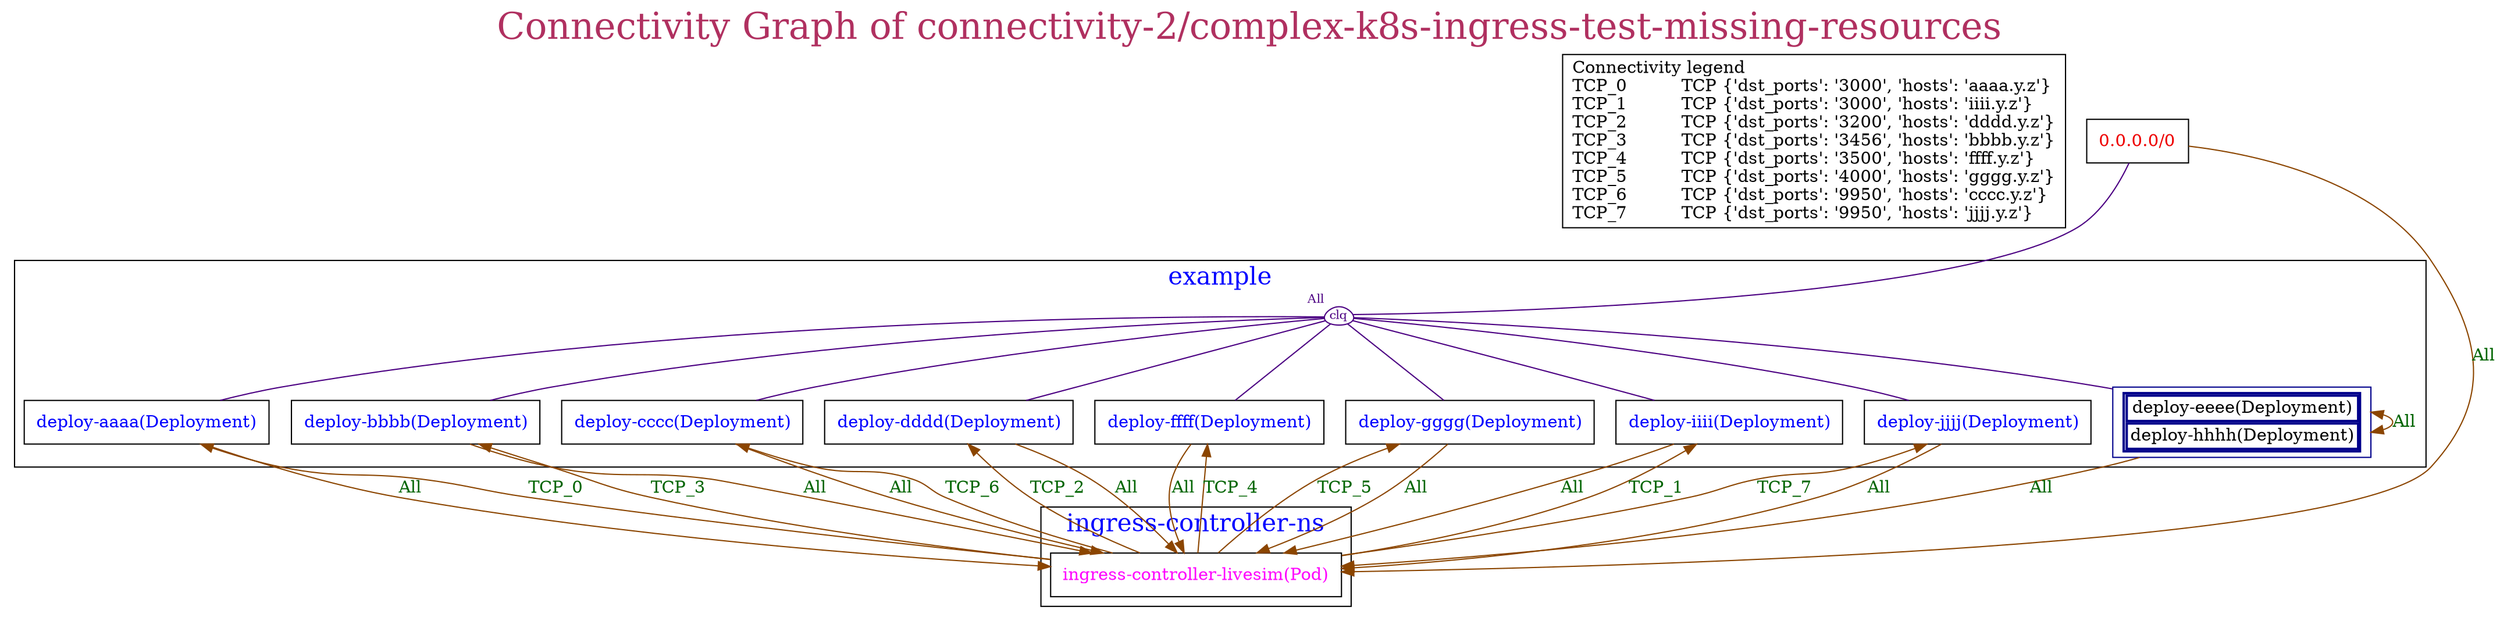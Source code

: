 // The Connectivity Graph of connectivity-2/complex-k8s-ingress-test-missing-resources
digraph {
	label="Connectivity Graph of connectivity-2/complex-k8s-ingress-test-missing-resources"	labelloc = "t"
	fontsize=30
	fontcolor=maroon
	dict_box [label="Connectivity legend\lTCP_0          TCP {'dst_ports': '3000', 'hosts': 'aaaa.y.z'}\lTCP_1          TCP {'dst_ports': '3000', 'hosts': 'iiii.y.z'}\lTCP_2          TCP {'dst_ports': '3200', 'hosts': 'dddd.y.z'}\lTCP_3          TCP {'dst_ports': '3456', 'hosts': 'bbbb.y.z'}\lTCP_4          TCP {'dst_ports': '3500', 'hosts': 'ffff.y.z'}\lTCP_5          TCP {'dst_ports': '4000', 'hosts': 'gggg.y.z'}\lTCP_6          TCP {'dst_ports': '9950', 'hosts': 'cccc.y.z'}\lTCP_7          TCP {'dst_ports': '9950', 'hosts': 'jjjj.y.z'}\l" shape=box]
	"0.0.0.0/0" [label=<<table border="0" cellspacing="0"><tr><td>0.0.0.0/0</td></tr></table>> shape=box fontcolor=red2]
subgraph cluster_example_namespace{
	label="example"
	fontsize=20
	fontcolor=blue
	"clique_0" [shape=egg fontcolor=indigo color=indigo width=0.2 height=0.2 label=clq fontsize=10 margin=0  xlabel="All"]
	"example/deploy-aaaa(Deployment)" [label=<<table border="0" cellspacing="0"><tr><td>deploy-aaaa(Deployment)</td></tr></table>> shape=box fontcolor=blue]
	"example/deploy-bbbb(Deployment)" [label=<<table border="0" cellspacing="0"><tr><td>deploy-bbbb(Deployment)</td></tr></table>> shape=box fontcolor=blue]
	"example/deploy-cccc(Deployment)" [label=<<table border="0" cellspacing="0"><tr><td>deploy-cccc(Deployment)</td></tr></table>> shape=box fontcolor=blue]
	"example/deploy-dddd(Deployment)" [label=<<table border="0" cellspacing="0"><tr><td>deploy-dddd(Deployment)</td></tr></table>> shape=box fontcolor=blue]
	"example/deploy-eeee(Deployment)" [label=<<table border="2" cellspacing="0"><tr><td>deploy-eeee(Deployment)</td></tr><tr><td>deploy-hhhh(Deployment)</td></tr></table>> shape=box color=blue4]
	"example/deploy-ffff(Deployment)" [label=<<table border="0" cellspacing="0"><tr><td>deploy-ffff(Deployment)</td></tr></table>> shape=box fontcolor=blue]
	"example/deploy-gggg(Deployment)" [label=<<table border="0" cellspacing="0"><tr><td>deploy-gggg(Deployment)</td></tr></table>> shape=box fontcolor=blue]
	"example/deploy-iiii(Deployment)" [label=<<table border="0" cellspacing="0"><tr><td>deploy-iiii(Deployment)</td></tr></table>> shape=box fontcolor=blue]
	"example/deploy-jjjj(Deployment)" [label=<<table border="0" cellspacing="0"><tr><td>deploy-jjjj(Deployment)</td></tr></table>> shape=box fontcolor=blue]
}
subgraph cluster_ingress_controller_ns_namespace{
	label="ingress-controller-ns"
	fontsize=20
	fontcolor=blue
	"ingress-controller-ns/ingress-controller-livesim(Pod)" [label=<<table border="0" cellspacing="0"><tr><td>ingress-controller-livesim(Pod)</td></tr></table>> shape=box fontcolor=magenta]
}
	"0.0.0.0/0" -> "clique_0"[ color=indigo fontcolor=darkgreen dir=both arrowhead=none arrowtail=none]
	"0.0.0.0/0" -> "ingress-controller-ns/ingress-controller-livesim(Pod)"[label="All" color=darkorange4 fontcolor=darkgreen dir=both arrowhead=normal arrowtail=none]
	"clique_0" -> "example/deploy-aaaa(Deployment)"[ color=indigo fontcolor=darkgreen dir=both arrowhead=none arrowtail=none]
	"clique_0" -> "example/deploy-bbbb(Deployment)"[ color=indigo fontcolor=darkgreen dir=both arrowhead=none arrowtail=none]
	"clique_0" -> "example/deploy-cccc(Deployment)"[ color=indigo fontcolor=darkgreen dir=both arrowhead=none arrowtail=none]
	"clique_0" -> "example/deploy-dddd(Deployment)"[ color=indigo fontcolor=darkgreen dir=both arrowhead=none arrowtail=none]
	"clique_0" -> "example/deploy-eeee(Deployment)"[ color=indigo fontcolor=darkgreen dir=both arrowhead=none arrowtail=none]
	"clique_0" -> "example/deploy-ffff(Deployment)"[ color=indigo fontcolor=darkgreen dir=both arrowhead=none arrowtail=none]
	"clique_0" -> "example/deploy-gggg(Deployment)"[ color=indigo fontcolor=darkgreen dir=both arrowhead=none arrowtail=none]
	"clique_0" -> "example/deploy-iiii(Deployment)"[ color=indigo fontcolor=darkgreen dir=both arrowhead=none arrowtail=none]
	"clique_0" -> "example/deploy-jjjj(Deployment)"[ color=indigo fontcolor=darkgreen dir=both arrowhead=none arrowtail=none]
	"example/deploy-aaaa(Deployment)" -> "ingress-controller-ns/ingress-controller-livesim(Pod)"[label="All" color=darkorange4 fontcolor=darkgreen dir=both arrowhead=normal arrowtail=none]
	"example/deploy-bbbb(Deployment)" -> "ingress-controller-ns/ingress-controller-livesim(Pod)"[label="All" color=darkorange4 fontcolor=darkgreen dir=both arrowhead=normal arrowtail=none]
	"example/deploy-cccc(Deployment)" -> "ingress-controller-ns/ingress-controller-livesim(Pod)"[label="All" color=darkorange4 fontcolor=darkgreen dir=both arrowhead=normal arrowtail=none]
	"example/deploy-dddd(Deployment)" -> "ingress-controller-ns/ingress-controller-livesim(Pod)"[label="All" color=darkorange4 fontcolor=darkgreen dir=both arrowhead=normal arrowtail=none]
	"example/deploy-eeee(Deployment)" -> "example/deploy-eeee(Deployment)"[label="All" color=darkorange4 fontcolor=darkgreen dir=both arrowhead=normal arrowtail=normal]
	"example/deploy-eeee(Deployment)" -> "ingress-controller-ns/ingress-controller-livesim(Pod)"[label="All" color=darkorange4 fontcolor=darkgreen dir=both arrowhead=normal arrowtail=none]
	"example/deploy-ffff(Deployment)" -> "ingress-controller-ns/ingress-controller-livesim(Pod)"[label="All" color=darkorange4 fontcolor=darkgreen dir=both arrowhead=normal arrowtail=none]
	"example/deploy-gggg(Deployment)" -> "ingress-controller-ns/ingress-controller-livesim(Pod)"[label="All" color=darkorange4 fontcolor=darkgreen dir=both arrowhead=normal arrowtail=none]
	"example/deploy-iiii(Deployment)" -> "ingress-controller-ns/ingress-controller-livesim(Pod)"[label="All" color=darkorange4 fontcolor=darkgreen dir=both arrowhead=normal arrowtail=none]
	"example/deploy-jjjj(Deployment)" -> "ingress-controller-ns/ingress-controller-livesim(Pod)"[label="All" color=darkorange4 fontcolor=darkgreen dir=both arrowhead=normal arrowtail=none]
	"ingress-controller-ns/ingress-controller-livesim(Pod)" -> "example/deploy-aaaa(Deployment)"[label="TCP_0" color=darkorange4 fontcolor=darkgreen dir=both arrowhead=normal arrowtail=none]
	"ingress-controller-ns/ingress-controller-livesim(Pod)" -> "example/deploy-bbbb(Deployment)"[label="TCP_3" color=darkorange4 fontcolor=darkgreen dir=both arrowhead=normal arrowtail=none]
	"ingress-controller-ns/ingress-controller-livesim(Pod)" -> "example/deploy-cccc(Deployment)"[label="TCP_6" color=darkorange4 fontcolor=darkgreen dir=both arrowhead=normal arrowtail=none]
	"ingress-controller-ns/ingress-controller-livesim(Pod)" -> "example/deploy-dddd(Deployment)"[label="TCP_2" color=darkorange4 fontcolor=darkgreen dir=both arrowhead=normal arrowtail=none]
	"ingress-controller-ns/ingress-controller-livesim(Pod)" -> "example/deploy-ffff(Deployment)"[label="TCP_4" color=darkorange4 fontcolor=darkgreen dir=both arrowhead=normal arrowtail=none]
	"ingress-controller-ns/ingress-controller-livesim(Pod)" -> "example/deploy-gggg(Deployment)"[label="TCP_5" color=darkorange4 fontcolor=darkgreen dir=both arrowhead=normal arrowtail=none]
	"ingress-controller-ns/ingress-controller-livesim(Pod)" -> "example/deploy-iiii(Deployment)"[label="TCP_1" color=darkorange4 fontcolor=darkgreen dir=both arrowhead=normal arrowtail=none]
	"ingress-controller-ns/ingress-controller-livesim(Pod)" -> "example/deploy-jjjj(Deployment)"[label="TCP_7" color=darkorange4 fontcolor=darkgreen dir=both arrowhead=normal arrowtail=none]
}
